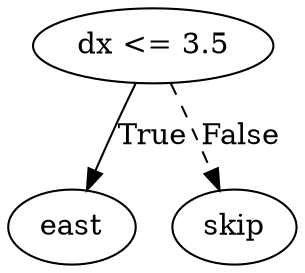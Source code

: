 digraph {
0 [label="dx <= 3.5"];
1 [label="east"];
0 -> 1 [label="True"];
2 [label="skip"];
0 -> 2 [style="dashed", label="False"];

}